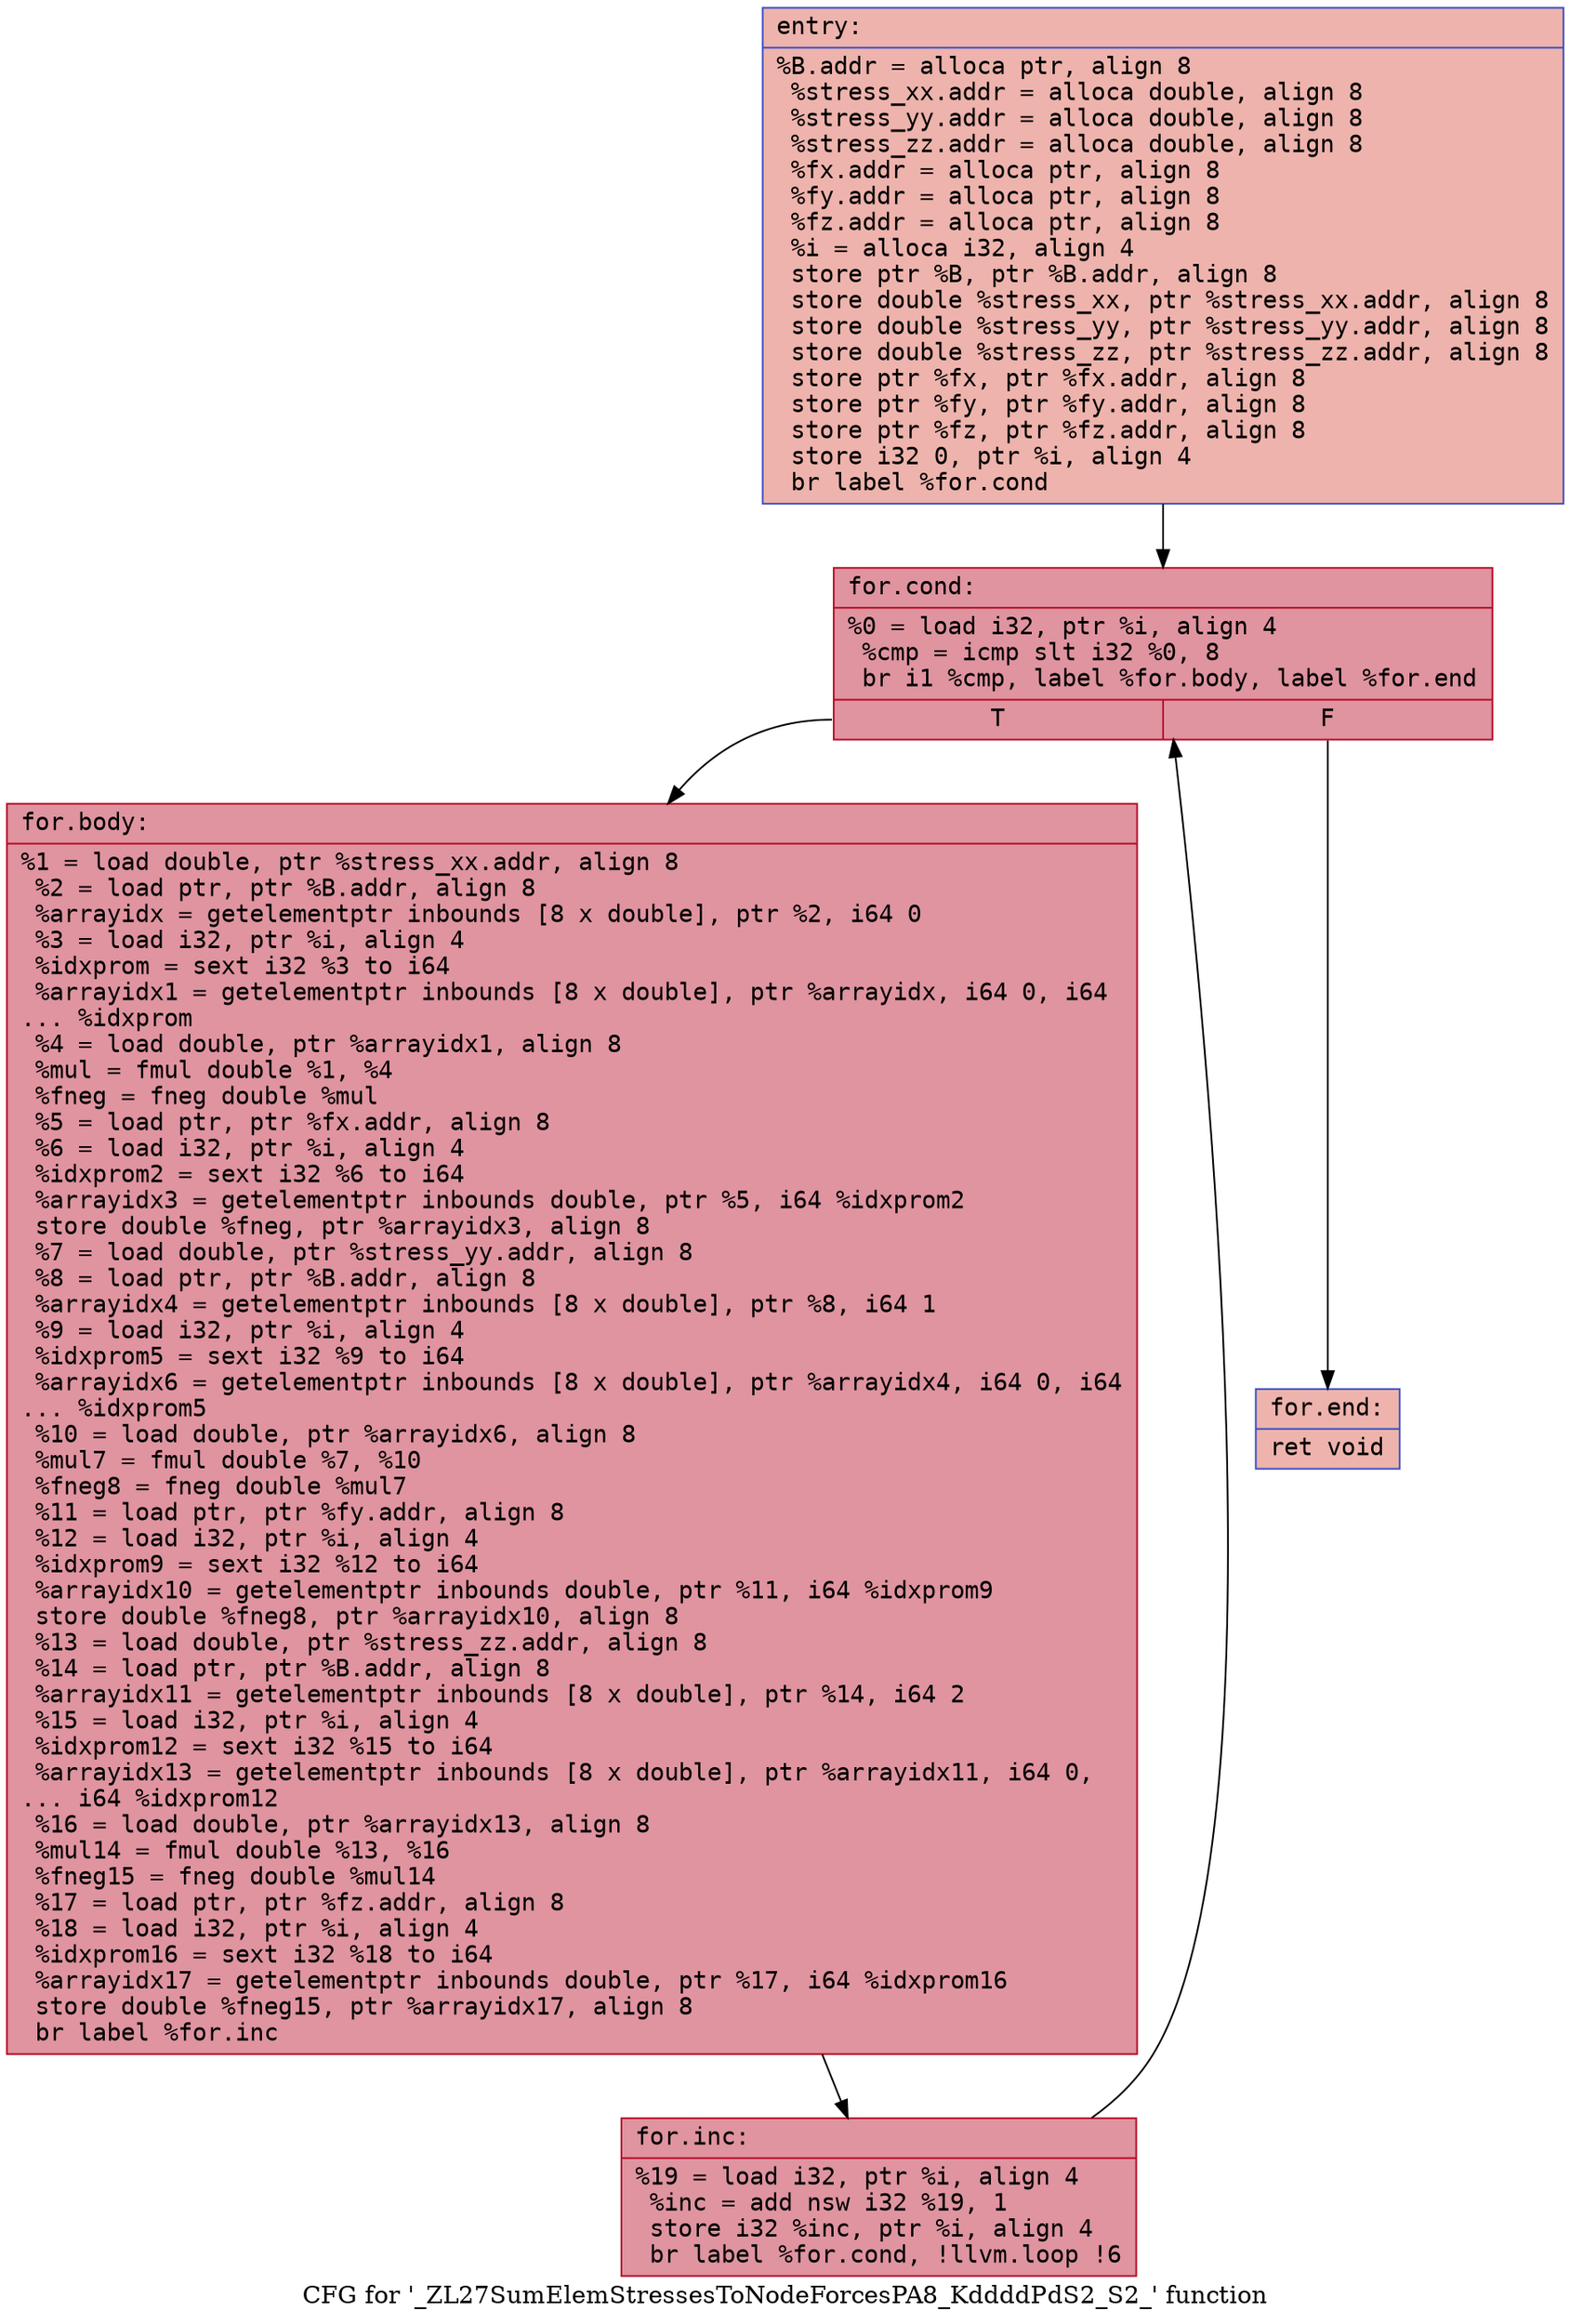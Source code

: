 digraph "CFG for '_ZL27SumElemStressesToNodeForcesPA8_KddddPdS2_S2_' function" {
	label="CFG for '_ZL27SumElemStressesToNodeForcesPA8_KddddPdS2_S2_' function";

	Node0x561418bbc260 [shape=record,color="#3d50c3ff", style=filled, fillcolor="#d6524470" fontname="Courier",label="{entry:\l|  %B.addr = alloca ptr, align 8\l  %stress_xx.addr = alloca double, align 8\l  %stress_yy.addr = alloca double, align 8\l  %stress_zz.addr = alloca double, align 8\l  %fx.addr = alloca ptr, align 8\l  %fy.addr = alloca ptr, align 8\l  %fz.addr = alloca ptr, align 8\l  %i = alloca i32, align 4\l  store ptr %B, ptr %B.addr, align 8\l  store double %stress_xx, ptr %stress_xx.addr, align 8\l  store double %stress_yy, ptr %stress_yy.addr, align 8\l  store double %stress_zz, ptr %stress_zz.addr, align 8\l  store ptr %fx, ptr %fx.addr, align 8\l  store ptr %fy, ptr %fy.addr, align 8\l  store ptr %fz, ptr %fz.addr, align 8\l  store i32 0, ptr %i, align 4\l  br label %for.cond\l}"];
	Node0x561418bbc260 -> Node0x561418bb9cb0[tooltip="entry -> for.cond\nProbability 100.00%" ];
	Node0x561418bb9cb0 [shape=record,color="#b70d28ff", style=filled, fillcolor="#b70d2870" fontname="Courier",label="{for.cond:\l|  %0 = load i32, ptr %i, align 4\l  %cmp = icmp slt i32 %0, 8\l  br i1 %cmp, label %for.body, label %for.end\l|{<s0>T|<s1>F}}"];
	Node0x561418bb9cb0:s0 -> Node0x561418bb9e40[tooltip="for.cond -> for.body\nProbability 96.88%" ];
	Node0x561418bb9cb0:s1 -> Node0x561418bb9ec0[tooltip="for.cond -> for.end\nProbability 3.12%" ];
	Node0x561418bb9e40 [shape=record,color="#b70d28ff", style=filled, fillcolor="#b70d2870" fontname="Courier",label="{for.body:\l|  %1 = load double, ptr %stress_xx.addr, align 8\l  %2 = load ptr, ptr %B.addr, align 8\l  %arrayidx = getelementptr inbounds [8 x double], ptr %2, i64 0\l  %3 = load i32, ptr %i, align 4\l  %idxprom = sext i32 %3 to i64\l  %arrayidx1 = getelementptr inbounds [8 x double], ptr %arrayidx, i64 0, i64\l... %idxprom\l  %4 = load double, ptr %arrayidx1, align 8\l  %mul = fmul double %1, %4\l  %fneg = fneg double %mul\l  %5 = load ptr, ptr %fx.addr, align 8\l  %6 = load i32, ptr %i, align 4\l  %idxprom2 = sext i32 %6 to i64\l  %arrayidx3 = getelementptr inbounds double, ptr %5, i64 %idxprom2\l  store double %fneg, ptr %arrayidx3, align 8\l  %7 = load double, ptr %stress_yy.addr, align 8\l  %8 = load ptr, ptr %B.addr, align 8\l  %arrayidx4 = getelementptr inbounds [8 x double], ptr %8, i64 1\l  %9 = load i32, ptr %i, align 4\l  %idxprom5 = sext i32 %9 to i64\l  %arrayidx6 = getelementptr inbounds [8 x double], ptr %arrayidx4, i64 0, i64\l... %idxprom5\l  %10 = load double, ptr %arrayidx6, align 8\l  %mul7 = fmul double %7, %10\l  %fneg8 = fneg double %mul7\l  %11 = load ptr, ptr %fy.addr, align 8\l  %12 = load i32, ptr %i, align 4\l  %idxprom9 = sext i32 %12 to i64\l  %arrayidx10 = getelementptr inbounds double, ptr %11, i64 %idxprom9\l  store double %fneg8, ptr %arrayidx10, align 8\l  %13 = load double, ptr %stress_zz.addr, align 8\l  %14 = load ptr, ptr %B.addr, align 8\l  %arrayidx11 = getelementptr inbounds [8 x double], ptr %14, i64 2\l  %15 = load i32, ptr %i, align 4\l  %idxprom12 = sext i32 %15 to i64\l  %arrayidx13 = getelementptr inbounds [8 x double], ptr %arrayidx11, i64 0,\l... i64 %idxprom12\l  %16 = load double, ptr %arrayidx13, align 8\l  %mul14 = fmul double %13, %16\l  %fneg15 = fneg double %mul14\l  %17 = load ptr, ptr %fz.addr, align 8\l  %18 = load i32, ptr %i, align 4\l  %idxprom16 = sext i32 %18 to i64\l  %arrayidx17 = getelementptr inbounds double, ptr %17, i64 %idxprom16\l  store double %fneg15, ptr %arrayidx17, align 8\l  br label %for.inc\l}"];
	Node0x561418bb9e40 -> Node0x561418bbd2b0[tooltip="for.body -> for.inc\nProbability 100.00%" ];
	Node0x561418bbd2b0 [shape=record,color="#b70d28ff", style=filled, fillcolor="#b70d2870" fontname="Courier",label="{for.inc:\l|  %19 = load i32, ptr %i, align 4\l  %inc = add nsw i32 %19, 1\l  store i32 %inc, ptr %i, align 4\l  br label %for.cond, !llvm.loop !6\l}"];
	Node0x561418bbd2b0 -> Node0x561418bb9cb0[tooltip="for.inc -> for.cond\nProbability 100.00%" ];
	Node0x561418bb9ec0 [shape=record,color="#3d50c3ff", style=filled, fillcolor="#d6524470" fontname="Courier",label="{for.end:\l|  ret void\l}"];
}

